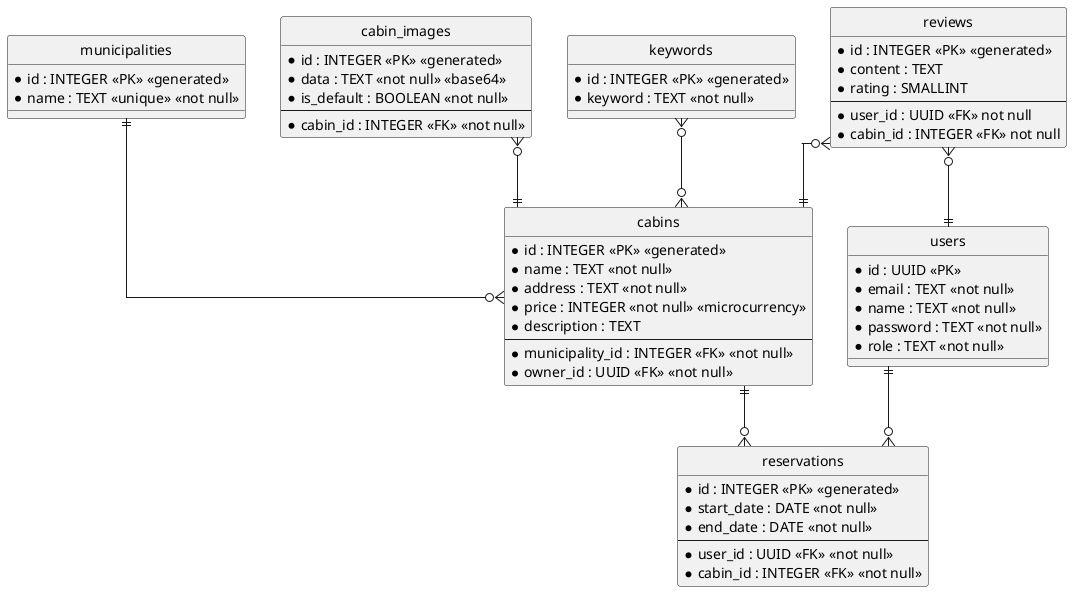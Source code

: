 @startuml DB DIAGRAM

hide circle
skinparam linetype ortho

entity users {
  * id : UUID <<PK>>
  * email : TEXT <<not null>>
  * name : TEXT <<not null>>
  * password : TEXT <<not null>>
  * role : TEXT <<not null>>
}

entity municipalities {
  * id : INTEGER <<PK>> <<generated>>
  * name : TEXT <<unique>> <<not null>>
}

entity cabins {
  * id : INTEGER <<PK>> <<generated>>
  * name : TEXT <<not null>>
  * address : TEXT <<not null>>
  * price : INTEGER <<not null>> <<microcurrency>>
  * description : TEXT
  ---
  * municipality_id : INTEGER <<FK>> <<not null>>
  * owner_id : UUID <<FK>> <<not null>>
}

entity reviews {
  * id : INTEGER <<PK>> <<generated>>
  * content : TEXT
  * rating : SMALLINT
  ---
  * user_id : UUID <<FK>> not null
  * cabin_id : INTEGER <<FK>> not null
}

entity reservations {
  * id : INTEGER <<PK>> <<generated>>
  * start_date : DATE <<not null>>
  * end_date : DATE <<not null>>
  ---
  * user_id : UUID <<FK>> <<not null>>
  * cabin_id : INTEGER <<FK>> <<not null>>
}

entity cabin_images {
  * id : INTEGER <<PK>> <<generated>>
  * data : TEXT <<not null>> <<base64>>
  * is_default : BOOLEAN <<not null>>
  ---
  * cabin_id : INTEGER <<FK>> <<not null>>
}

entity keywords {
  * id : INTEGER <<PK>> <<generated>>
  * keyword : TEXT <<not null>>
}

cabins ||--o{ reservations
users ||--o{ reservations
cabin_images }o--|| cabins
reviews }o--|| cabins
reviews }o--|| users
municipalities ||--o{ cabins
keywords }o--o{ cabins

@enduml
